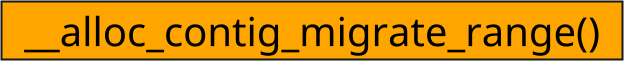 @startuml
scale 1/5

skinparam Component {
    Style rectangle
    FontSize 200
    BorderThickness 10
    BackgroundColor Orange
}

[  __alloc_contig_migrate_range()  ]
@enduml
